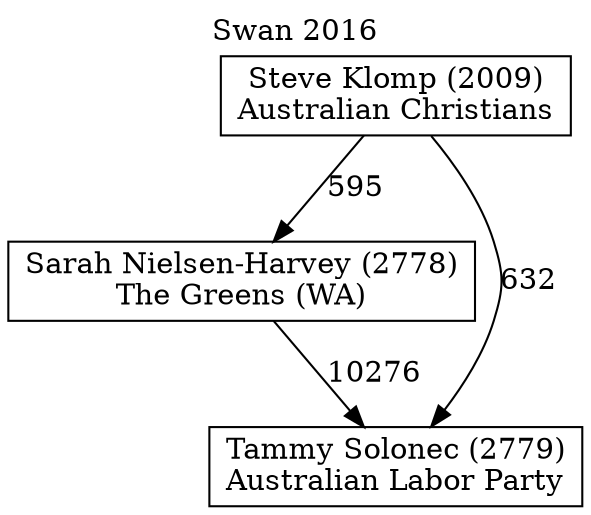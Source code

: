 // House preference flow
digraph "Tammy Solonec (2779)_Swan_2016" {
	graph [label="Swan 2016" labelloc=t mclimit=10]
	node [shape=box]
	"Sarah Nielsen-Harvey (2778)" [label="Sarah Nielsen-Harvey (2778)
The Greens (WA)"]
	"Steve Klomp (2009)" [label="Steve Klomp (2009)
Australian Christians"]
	"Tammy Solonec (2779)" [label="Tammy Solonec (2779)
Australian Labor Party"]
	"Sarah Nielsen-Harvey (2778)" -> "Tammy Solonec (2779)" [label=10276]
	"Steve Klomp (2009)" -> "Sarah Nielsen-Harvey (2778)" [label=595]
	"Steve Klomp (2009)" -> "Tammy Solonec (2779)" [label=632]
}
